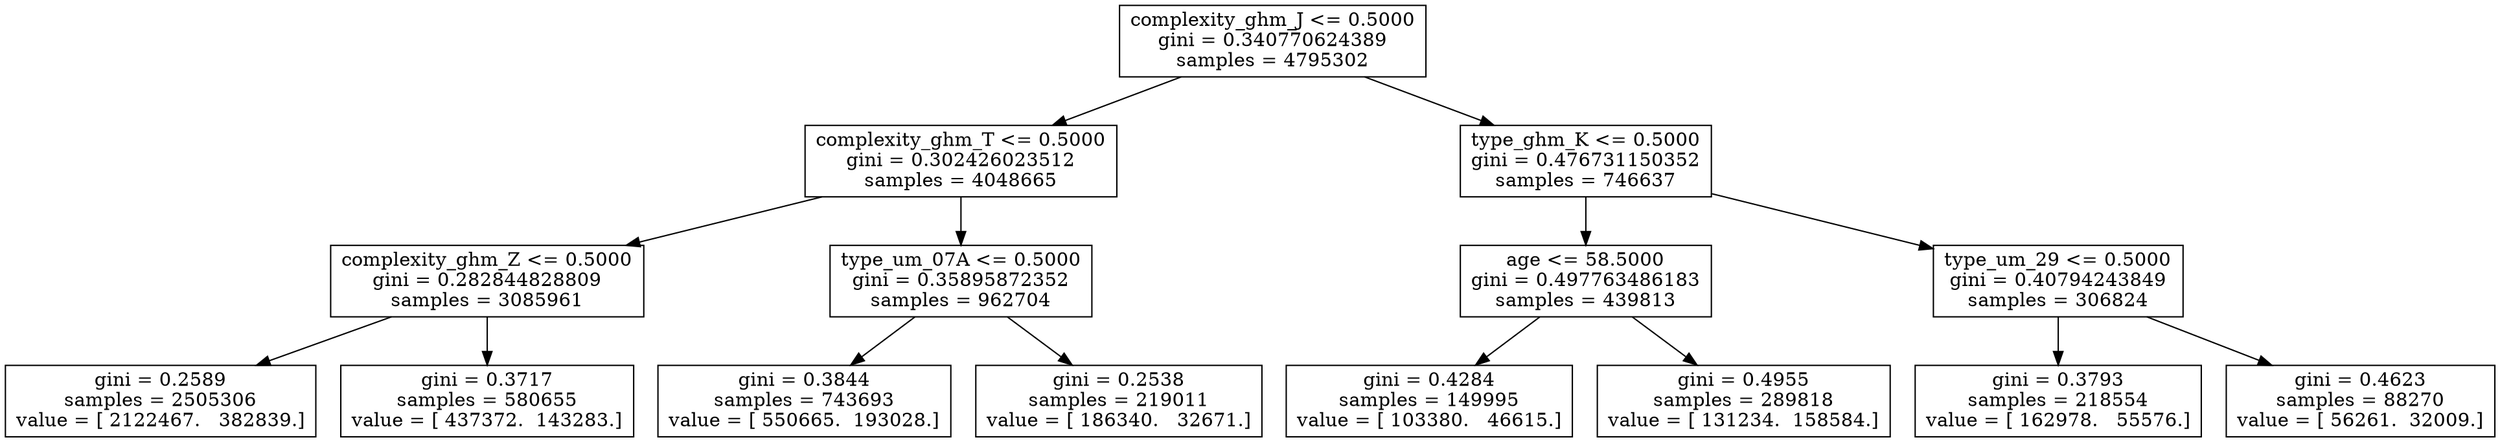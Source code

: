 digraph Tree {
0 [label="complexity_ghm_J <= 0.5000\ngini = 0.340770624389\nsamples = 4795302", shape="box"] ;
1 [label="complexity_ghm_T <= 0.5000\ngini = 0.302426023512\nsamples = 4048665", shape="box"] ;
0 -> 1 ;
2 [label="complexity_ghm_Z <= 0.5000\ngini = 0.282844828809\nsamples = 3085961", shape="box"] ;
1 -> 2 ;
3 [label="gini = 0.2589\nsamples = 2505306\nvalue = [ 2122467.   382839.]", shape="box"] ;
2 -> 3 ;
4 [label="gini = 0.3717\nsamples = 580655\nvalue = [ 437372.  143283.]", shape="box"] ;
2 -> 4 ;
5 [label="type_um_07A <= 0.5000\ngini = 0.35895872352\nsamples = 962704", shape="box"] ;
1 -> 5 ;
6 [label="gini = 0.3844\nsamples = 743693\nvalue = [ 550665.  193028.]", shape="box"] ;
5 -> 6 ;
7 [label="gini = 0.2538\nsamples = 219011\nvalue = [ 186340.   32671.]", shape="box"] ;
5 -> 7 ;
8 [label="type_ghm_K <= 0.5000\ngini = 0.476731150352\nsamples = 746637", shape="box"] ;
0 -> 8 ;
9 [label="age <= 58.5000\ngini = 0.497763486183\nsamples = 439813", shape="box"] ;
8 -> 9 ;
10 [label="gini = 0.4284\nsamples = 149995\nvalue = [ 103380.   46615.]", shape="box"] ;
9 -> 10 ;
11 [label="gini = 0.4955\nsamples = 289818\nvalue = [ 131234.  158584.]", shape="box"] ;
9 -> 11 ;
12 [label="type_um_29 <= 0.5000\ngini = 0.40794243849\nsamples = 306824", shape="box"] ;
8 -> 12 ;
13 [label="gini = 0.3793\nsamples = 218554\nvalue = [ 162978.   55576.]", shape="box"] ;
12 -> 13 ;
14 [label="gini = 0.4623\nsamples = 88270\nvalue = [ 56261.  32009.]", shape="box"] ;
12 -> 14 ;
}